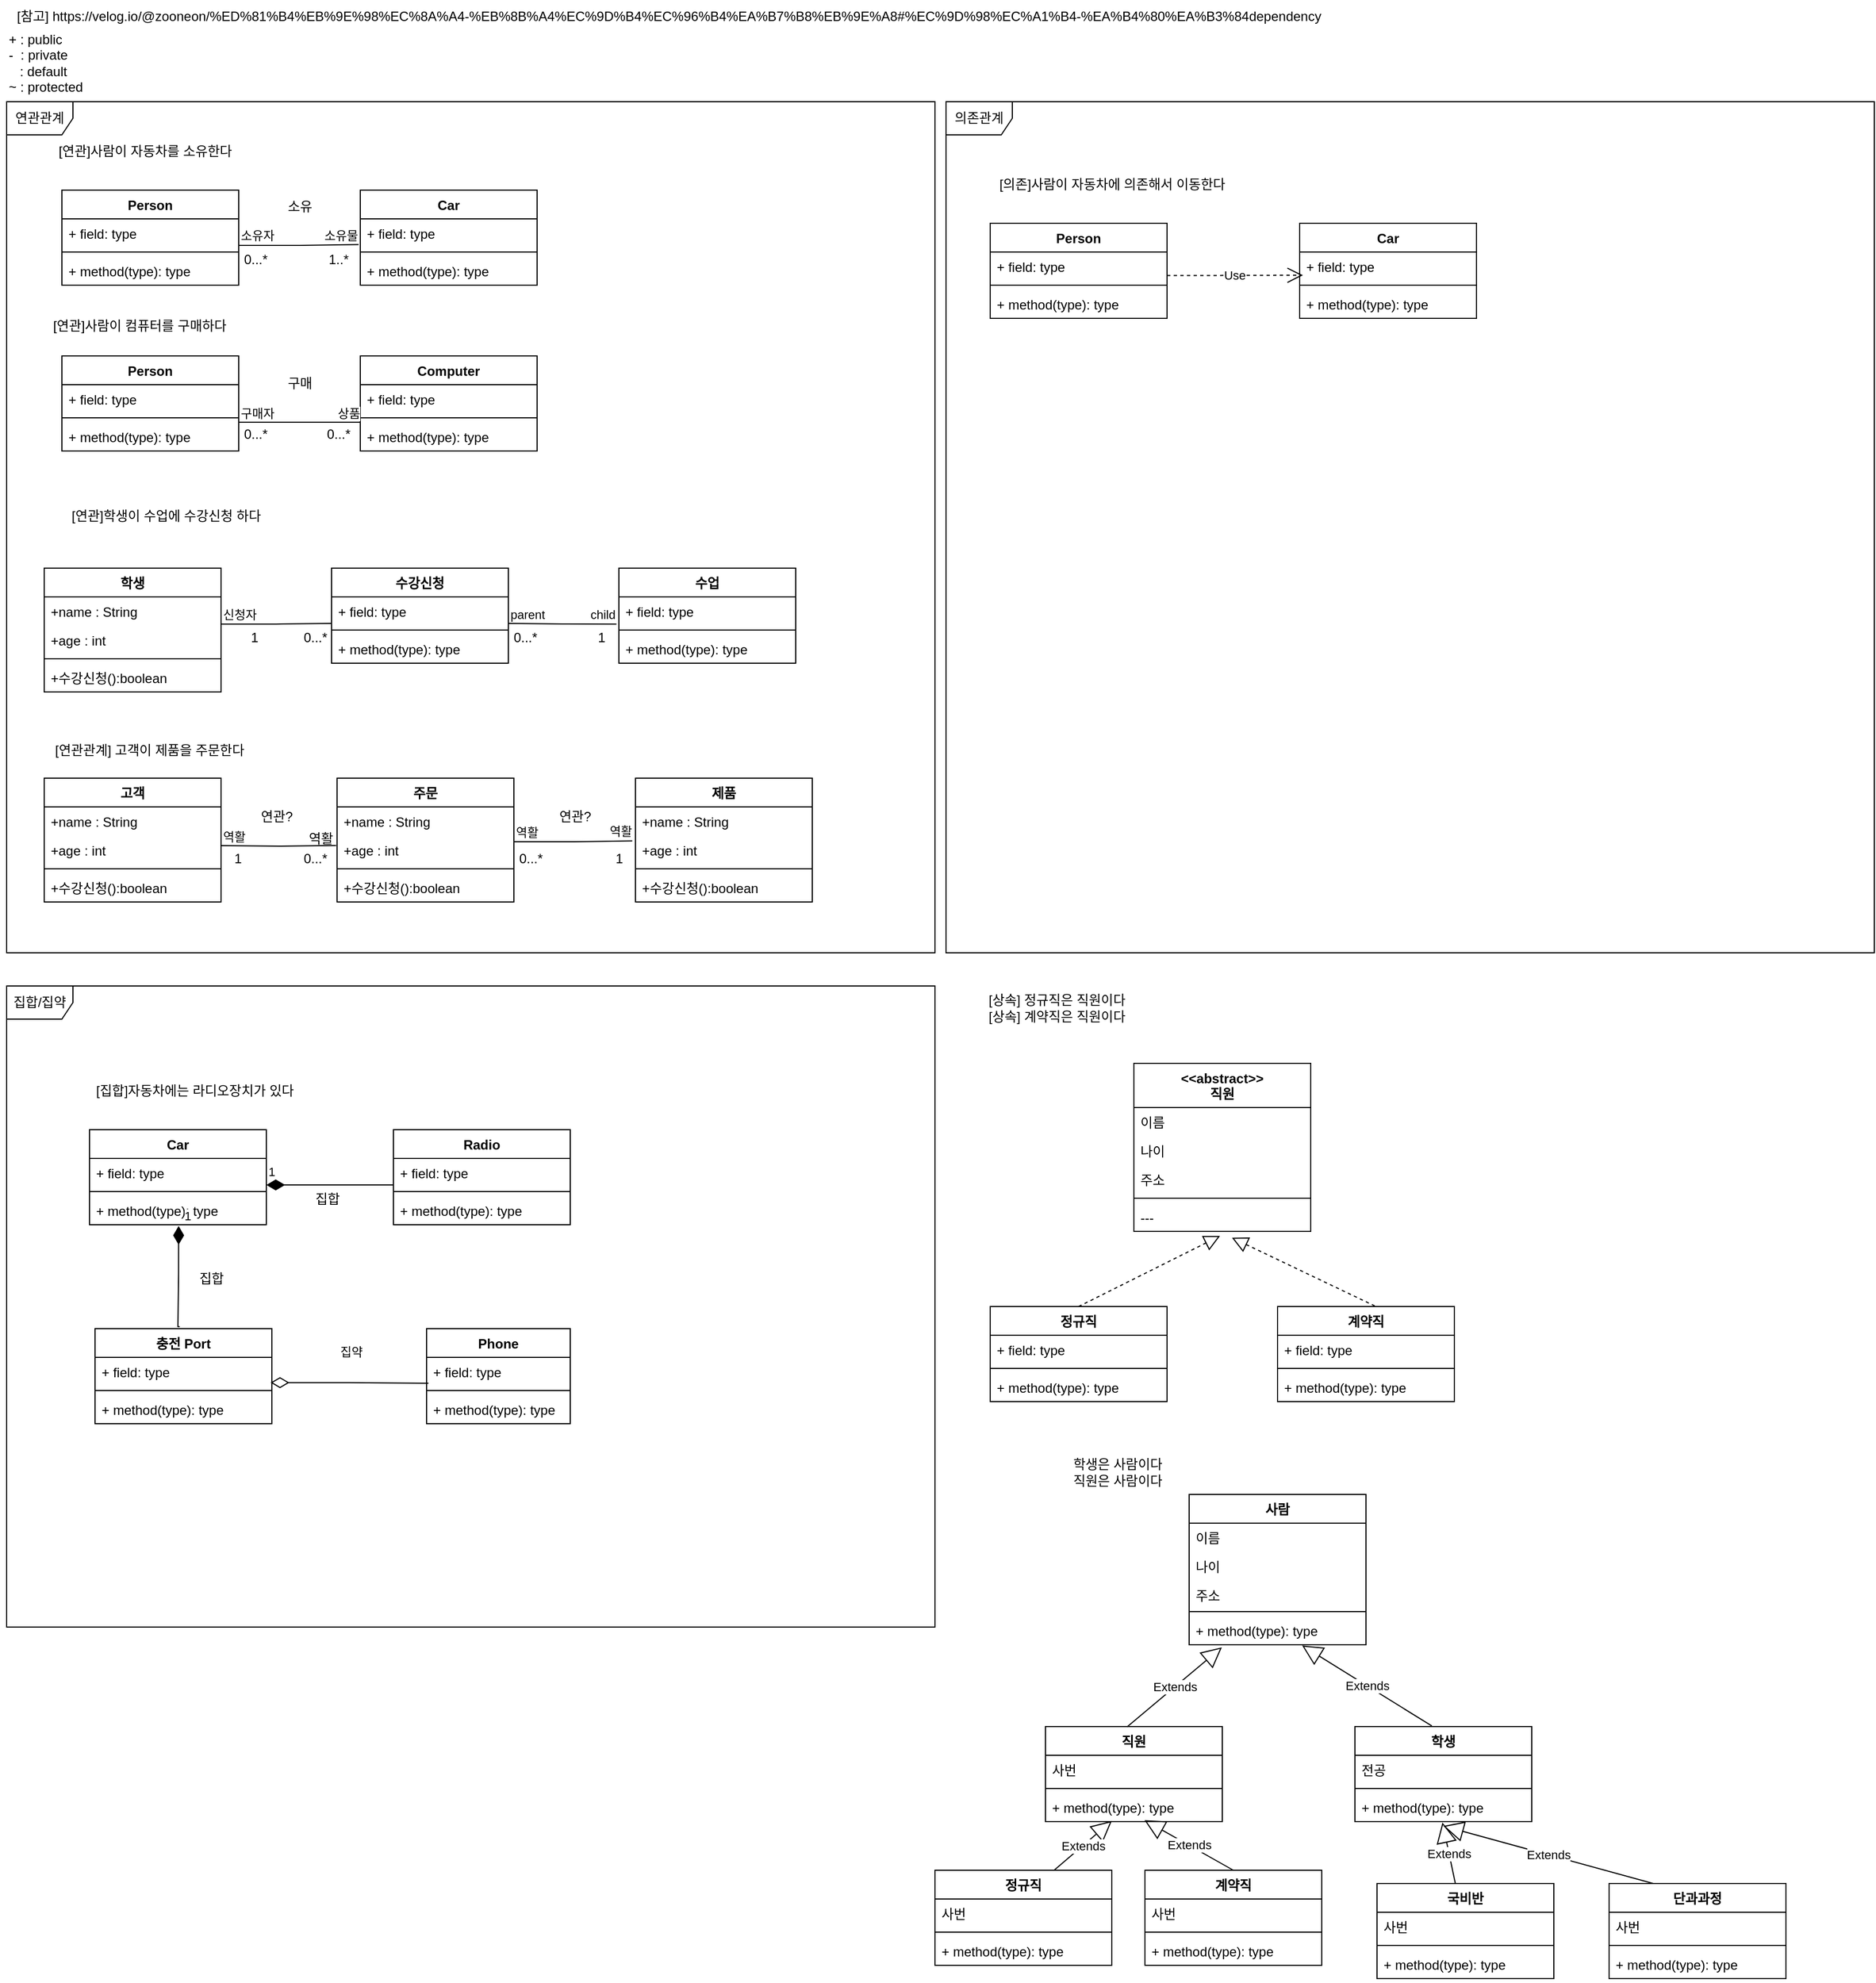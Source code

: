 <mxfile version="24.2.1" type="device">
  <diagram id="C5RBs43oDa-KdzZeNtuy" name="Page-1">
    <mxGraphModel dx="2128" dy="1707" grid="1" gridSize="10" guides="1" tooltips="1" connect="1" arrows="1" fold="1" page="1" pageScale="1" pageWidth="827" pageHeight="1169" math="0" shadow="0">
      <root>
        <mxCell id="WIyWlLk6GJQsqaUBKTNV-0" />
        <mxCell id="WIyWlLk6GJQsqaUBKTNV-1" parent="WIyWlLk6GJQsqaUBKTNV-0" />
        <mxCell id="AKJDk7669TivK9Su1S2i-0" value="[연관]사람이 자동차를 소유한다" style="text;html=1;align=center;verticalAlign=middle;resizable=0;points=[];autosize=1;strokeColor=none;fillColor=none;" parent="WIyWlLk6GJQsqaUBKTNV-1" vertex="1">
          <mxGeometry x="-760" y="-1040" width="190" height="30" as="geometry" />
        </mxCell>
        <mxCell id="AKJDk7669TivK9Su1S2i-1" value="Person" style="swimlane;fontStyle=1;align=center;verticalAlign=top;childLayout=stackLayout;horizontal=1;startSize=26;horizontalStack=0;resizeParent=1;resizeParentMax=0;resizeLast=0;collapsible=1;marginBottom=0;whiteSpace=wrap;html=1;" parent="WIyWlLk6GJQsqaUBKTNV-1" vertex="1">
          <mxGeometry x="-740" y="-990" width="160" height="86" as="geometry" />
        </mxCell>
        <mxCell id="AKJDk7669TivK9Su1S2i-2" value="+ field: type" style="text;strokeColor=none;fillColor=none;align=left;verticalAlign=top;spacingLeft=4;spacingRight=4;overflow=hidden;rotatable=0;points=[[0,0.5],[1,0.5]];portConstraint=eastwest;whiteSpace=wrap;html=1;" parent="AKJDk7669TivK9Su1S2i-1" vertex="1">
          <mxGeometry y="26" width="160" height="26" as="geometry" />
        </mxCell>
        <mxCell id="AKJDk7669TivK9Su1S2i-3" value="" style="line;strokeWidth=1;fillColor=none;align=left;verticalAlign=middle;spacingTop=-1;spacingLeft=3;spacingRight=3;rotatable=0;labelPosition=right;points=[];portConstraint=eastwest;strokeColor=inherit;" parent="AKJDk7669TivK9Su1S2i-1" vertex="1">
          <mxGeometry y="52" width="160" height="8" as="geometry" />
        </mxCell>
        <mxCell id="AKJDk7669TivK9Su1S2i-4" value="+ method(type): type" style="text;strokeColor=none;fillColor=none;align=left;verticalAlign=top;spacingLeft=4;spacingRight=4;overflow=hidden;rotatable=0;points=[[0,0.5],[1,0.5]];portConstraint=eastwest;whiteSpace=wrap;html=1;" parent="AKJDk7669TivK9Su1S2i-1" vertex="1">
          <mxGeometry y="60" width="160" height="26" as="geometry" />
        </mxCell>
        <mxCell id="AKJDk7669TivK9Su1S2i-5" value="Car" style="swimlane;fontStyle=1;align=center;verticalAlign=top;childLayout=stackLayout;horizontal=1;startSize=26;horizontalStack=0;resizeParent=1;resizeParentMax=0;resizeLast=0;collapsible=1;marginBottom=0;whiteSpace=wrap;html=1;" parent="WIyWlLk6GJQsqaUBKTNV-1" vertex="1">
          <mxGeometry x="-470" y="-990" width="160" height="86" as="geometry" />
        </mxCell>
        <mxCell id="AKJDk7669TivK9Su1S2i-6" value="+ field: type" style="text;strokeColor=none;fillColor=none;align=left;verticalAlign=top;spacingLeft=4;spacingRight=4;overflow=hidden;rotatable=0;points=[[0,0.5],[1,0.5]];portConstraint=eastwest;whiteSpace=wrap;html=1;" parent="AKJDk7669TivK9Su1S2i-5" vertex="1">
          <mxGeometry y="26" width="160" height="26" as="geometry" />
        </mxCell>
        <mxCell id="AKJDk7669TivK9Su1S2i-7" value="" style="line;strokeWidth=1;fillColor=none;align=left;verticalAlign=middle;spacingTop=-1;spacingLeft=3;spacingRight=3;rotatable=0;labelPosition=right;points=[];portConstraint=eastwest;strokeColor=inherit;" parent="AKJDk7669TivK9Su1S2i-5" vertex="1">
          <mxGeometry y="52" width="160" height="8" as="geometry" />
        </mxCell>
        <mxCell id="AKJDk7669TivK9Su1S2i-8" value="+ method(type): type" style="text;strokeColor=none;fillColor=none;align=left;verticalAlign=top;spacingLeft=4;spacingRight=4;overflow=hidden;rotatable=0;points=[[0,0.5],[1,0.5]];portConstraint=eastwest;whiteSpace=wrap;html=1;" parent="AKJDk7669TivK9Su1S2i-5" vertex="1">
          <mxGeometry y="60" width="160" height="26" as="geometry" />
        </mxCell>
        <mxCell id="AKJDk7669TivK9Su1S2i-9" value="" style="endArrow=none;html=1;edgeStyle=orthogonalEdgeStyle;rounded=0;exitX=1;exitY=0.923;exitDx=0;exitDy=0;exitPerimeter=0;entryX=-0.009;entryY=0.896;entryDx=0;entryDy=0;entryPerimeter=0;" parent="WIyWlLk6GJQsqaUBKTNV-1" source="AKJDk7669TivK9Su1S2i-2" target="AKJDk7669TivK9Su1S2i-6" edge="1">
          <mxGeometry relative="1" as="geometry">
            <mxPoint x="-630" y="-890" as="sourcePoint" />
            <mxPoint x="-490" y="-940" as="targetPoint" />
          </mxGeometry>
        </mxCell>
        <mxCell id="AKJDk7669TivK9Su1S2i-10" value="소유자" style="edgeLabel;resizable=0;html=1;align=left;verticalAlign=bottom;" parent="AKJDk7669TivK9Su1S2i-9" connectable="0" vertex="1">
          <mxGeometry x="-1" relative="1" as="geometry" />
        </mxCell>
        <mxCell id="AKJDk7669TivK9Su1S2i-11" value="소유물" style="edgeLabel;resizable=0;html=1;align=right;verticalAlign=bottom;" parent="AKJDk7669TivK9Su1S2i-9" connectable="0" vertex="1">
          <mxGeometry x="1" relative="1" as="geometry" />
        </mxCell>
        <mxCell id="AKJDk7669TivK9Su1S2i-12" value="소유" style="text;html=1;align=center;verticalAlign=middle;resizable=0;points=[];autosize=1;strokeColor=none;fillColor=none;" parent="WIyWlLk6GJQsqaUBKTNV-1" vertex="1">
          <mxGeometry x="-550" y="-990" width="50" height="30" as="geometry" />
        </mxCell>
        <mxCell id="AKJDk7669TivK9Su1S2i-15" value="0...*" style="text;html=1;align=center;verticalAlign=middle;resizable=0;points=[];autosize=1;strokeColor=none;fillColor=none;" parent="WIyWlLk6GJQsqaUBKTNV-1" vertex="1">
          <mxGeometry x="-585" y="-942" width="40" height="30" as="geometry" />
        </mxCell>
        <mxCell id="AKJDk7669TivK9Su1S2i-16" value="1..*" style="text;html=1;align=center;verticalAlign=middle;resizable=0;points=[];autosize=1;strokeColor=none;fillColor=none;" parent="WIyWlLk6GJQsqaUBKTNV-1" vertex="1">
          <mxGeometry x="-510" y="-942" width="40" height="30" as="geometry" />
        </mxCell>
        <mxCell id="AKJDk7669TivK9Su1S2i-17" value="[연관]사람이 컴퓨터를 구매하다" style="text;html=1;align=center;verticalAlign=middle;resizable=0;points=[];autosize=1;strokeColor=none;fillColor=none;" parent="WIyWlLk6GJQsqaUBKTNV-1" vertex="1">
          <mxGeometry x="-765" y="-882" width="190" height="30" as="geometry" />
        </mxCell>
        <mxCell id="AKJDk7669TivK9Su1S2i-18" value="Person" style="swimlane;fontStyle=1;align=center;verticalAlign=top;childLayout=stackLayout;horizontal=1;startSize=26;horizontalStack=0;resizeParent=1;resizeParentMax=0;resizeLast=0;collapsible=1;marginBottom=0;whiteSpace=wrap;html=1;" parent="WIyWlLk6GJQsqaUBKTNV-1" vertex="1">
          <mxGeometry x="-740" y="-840" width="160" height="86" as="geometry" />
        </mxCell>
        <mxCell id="AKJDk7669TivK9Su1S2i-19" value="+ field: type" style="text;strokeColor=none;fillColor=none;align=left;verticalAlign=top;spacingLeft=4;spacingRight=4;overflow=hidden;rotatable=0;points=[[0,0.5],[1,0.5]];portConstraint=eastwest;whiteSpace=wrap;html=1;" parent="AKJDk7669TivK9Su1S2i-18" vertex="1">
          <mxGeometry y="26" width="160" height="26" as="geometry" />
        </mxCell>
        <mxCell id="AKJDk7669TivK9Su1S2i-20" value="" style="line;strokeWidth=1;fillColor=none;align=left;verticalAlign=middle;spacingTop=-1;spacingLeft=3;spacingRight=3;rotatable=0;labelPosition=right;points=[];portConstraint=eastwest;strokeColor=inherit;" parent="AKJDk7669TivK9Su1S2i-18" vertex="1">
          <mxGeometry y="52" width="160" height="8" as="geometry" />
        </mxCell>
        <mxCell id="AKJDk7669TivK9Su1S2i-21" value="+ method(type): type" style="text;strokeColor=none;fillColor=none;align=left;verticalAlign=top;spacingLeft=4;spacingRight=4;overflow=hidden;rotatable=0;points=[[0,0.5],[1,0.5]];portConstraint=eastwest;whiteSpace=wrap;html=1;" parent="AKJDk7669TivK9Su1S2i-18" vertex="1">
          <mxGeometry y="60" width="160" height="26" as="geometry" />
        </mxCell>
        <mxCell id="AKJDk7669TivK9Su1S2i-22" value="Computer" style="swimlane;fontStyle=1;align=center;verticalAlign=top;childLayout=stackLayout;horizontal=1;startSize=26;horizontalStack=0;resizeParent=1;resizeParentMax=0;resizeLast=0;collapsible=1;marginBottom=0;whiteSpace=wrap;html=1;" parent="WIyWlLk6GJQsqaUBKTNV-1" vertex="1">
          <mxGeometry x="-470" y="-840" width="160" height="86" as="geometry" />
        </mxCell>
        <mxCell id="AKJDk7669TivK9Su1S2i-23" value="+ field: type" style="text;strokeColor=none;fillColor=none;align=left;verticalAlign=top;spacingLeft=4;spacingRight=4;overflow=hidden;rotatable=0;points=[[0,0.5],[1,0.5]];portConstraint=eastwest;whiteSpace=wrap;html=1;" parent="AKJDk7669TivK9Su1S2i-22" vertex="1">
          <mxGeometry y="26" width="160" height="26" as="geometry" />
        </mxCell>
        <mxCell id="AKJDk7669TivK9Su1S2i-24" value="" style="line;strokeWidth=1;fillColor=none;align=left;verticalAlign=middle;spacingTop=-1;spacingLeft=3;spacingRight=3;rotatable=0;labelPosition=right;points=[];portConstraint=eastwest;strokeColor=inherit;" parent="AKJDk7669TivK9Su1S2i-22" vertex="1">
          <mxGeometry y="52" width="160" height="8" as="geometry" />
        </mxCell>
        <mxCell id="AKJDk7669TivK9Su1S2i-25" value="+ method(type): type" style="text;strokeColor=none;fillColor=none;align=left;verticalAlign=top;spacingLeft=4;spacingRight=4;overflow=hidden;rotatable=0;points=[[0,0.5],[1,0.5]];portConstraint=eastwest;whiteSpace=wrap;html=1;" parent="AKJDk7669TivK9Su1S2i-22" vertex="1">
          <mxGeometry y="60" width="160" height="26" as="geometry" />
        </mxCell>
        <mxCell id="AKJDk7669TivK9Su1S2i-27" value="" style="endArrow=none;html=1;edgeStyle=orthogonalEdgeStyle;rounded=0;" parent="WIyWlLk6GJQsqaUBKTNV-1" edge="1">
          <mxGeometry relative="1" as="geometry">
            <mxPoint x="-580" y="-780" as="sourcePoint" />
            <mxPoint x="-470" y="-780" as="targetPoint" />
          </mxGeometry>
        </mxCell>
        <mxCell id="AKJDk7669TivK9Su1S2i-28" value="구매자" style="edgeLabel;resizable=0;html=1;align=left;verticalAlign=bottom;" parent="AKJDk7669TivK9Su1S2i-27" connectable="0" vertex="1">
          <mxGeometry x="-1" relative="1" as="geometry" />
        </mxCell>
        <mxCell id="AKJDk7669TivK9Su1S2i-29" value="상품" style="edgeLabel;resizable=0;html=1;align=right;verticalAlign=bottom;" parent="AKJDk7669TivK9Su1S2i-27" connectable="0" vertex="1">
          <mxGeometry x="1" relative="1" as="geometry" />
        </mxCell>
        <mxCell id="AKJDk7669TivK9Su1S2i-30" value="구매" style="text;html=1;align=center;verticalAlign=middle;resizable=0;points=[];autosize=1;strokeColor=none;fillColor=none;" parent="WIyWlLk6GJQsqaUBKTNV-1" vertex="1">
          <mxGeometry x="-550" y="-830" width="50" height="30" as="geometry" />
        </mxCell>
        <mxCell id="AKJDk7669TivK9Su1S2i-31" value="0...*" style="text;html=1;align=center;verticalAlign=middle;resizable=0;points=[];autosize=1;strokeColor=none;fillColor=none;" parent="WIyWlLk6GJQsqaUBKTNV-1" vertex="1">
          <mxGeometry x="-585" y="-784" width="40" height="30" as="geometry" />
        </mxCell>
        <mxCell id="AKJDk7669TivK9Su1S2i-32" value="0...*" style="text;html=1;align=center;verticalAlign=middle;resizable=0;points=[];autosize=1;strokeColor=none;fillColor=none;" parent="WIyWlLk6GJQsqaUBKTNV-1" vertex="1">
          <mxGeometry x="-510" y="-784" width="40" height="30" as="geometry" />
        </mxCell>
        <mxCell id="AKJDk7669TivK9Su1S2i-43" value="+ : public&lt;br&gt;-&amp;nbsp; : private&lt;br&gt;&lt;div style=&quot;&quot;&gt;&lt;span style=&quot;background-color: initial;&quot;&gt;&amp;nbsp; &amp;nbsp;: default&lt;/span&gt;&lt;/div&gt;~ : protected" style="text;html=1;align=left;verticalAlign=middle;resizable=0;points=[];autosize=1;strokeColor=none;fillColor=none;" parent="WIyWlLk6GJQsqaUBKTNV-1" vertex="1">
          <mxGeometry x="-790" y="-1140" width="90" height="70" as="geometry" />
        </mxCell>
        <mxCell id="AKJDk7669TivK9Su1S2i-56" value="[연관]학생이 수업에 수강신청 하다" style="text;html=1;align=center;verticalAlign=middle;resizable=0;points=[];autosize=1;strokeColor=none;fillColor=none;" parent="WIyWlLk6GJQsqaUBKTNV-1" vertex="1">
          <mxGeometry x="-751" y="-710" width="210" height="30" as="geometry" />
        </mxCell>
        <mxCell id="AKJDk7669TivK9Su1S2i-57" value="학생" style="swimlane;fontStyle=1;align=center;verticalAlign=top;childLayout=stackLayout;horizontal=1;startSize=26;horizontalStack=0;resizeParent=1;resizeParentMax=0;resizeLast=0;collapsible=1;marginBottom=0;whiteSpace=wrap;html=1;" parent="WIyWlLk6GJQsqaUBKTNV-1" vertex="1">
          <mxGeometry x="-756" y="-648" width="160" height="112" as="geometry" />
        </mxCell>
        <mxCell id="AKJDk7669TivK9Su1S2i-58" value="+name : String" style="text;strokeColor=none;fillColor=none;align=left;verticalAlign=top;spacingLeft=4;spacingRight=4;overflow=hidden;rotatable=0;points=[[0,0.5],[1,0.5]];portConstraint=eastwest;whiteSpace=wrap;html=1;" parent="AKJDk7669TivK9Su1S2i-57" vertex="1">
          <mxGeometry y="26" width="160" height="26" as="geometry" />
        </mxCell>
        <mxCell id="AKJDk7669TivK9Su1S2i-81" value="+age : int" style="text;strokeColor=none;fillColor=none;align=left;verticalAlign=top;spacingLeft=4;spacingRight=4;overflow=hidden;rotatable=0;points=[[0,0.5],[1,0.5]];portConstraint=eastwest;whiteSpace=wrap;html=1;" parent="AKJDk7669TivK9Su1S2i-57" vertex="1">
          <mxGeometry y="52" width="160" height="26" as="geometry" />
        </mxCell>
        <mxCell id="AKJDk7669TivK9Su1S2i-59" value="" style="line;strokeWidth=1;fillColor=none;align=left;verticalAlign=middle;spacingTop=-1;spacingLeft=3;spacingRight=3;rotatable=0;labelPosition=right;points=[];portConstraint=eastwest;strokeColor=inherit;" parent="AKJDk7669TivK9Su1S2i-57" vertex="1">
          <mxGeometry y="78" width="160" height="8" as="geometry" />
        </mxCell>
        <mxCell id="AKJDk7669TivK9Su1S2i-60" value="+수강신청():boolean" style="text;strokeColor=none;fillColor=none;align=left;verticalAlign=top;spacingLeft=4;spacingRight=4;overflow=hidden;rotatable=0;points=[[0,0.5],[1,0.5]];portConstraint=eastwest;whiteSpace=wrap;html=1;" parent="AKJDk7669TivK9Su1S2i-57" vertex="1">
          <mxGeometry y="86" width="160" height="26" as="geometry" />
        </mxCell>
        <mxCell id="AKJDk7669TivK9Su1S2i-61" value="수업" style="swimlane;fontStyle=1;align=center;verticalAlign=top;childLayout=stackLayout;horizontal=1;startSize=26;horizontalStack=0;resizeParent=1;resizeParentMax=0;resizeLast=0;collapsible=1;marginBottom=0;whiteSpace=wrap;html=1;" parent="WIyWlLk6GJQsqaUBKTNV-1" vertex="1">
          <mxGeometry x="-236" y="-648" width="160" height="86" as="geometry" />
        </mxCell>
        <mxCell id="AKJDk7669TivK9Su1S2i-62" value="+ field: type" style="text;strokeColor=none;fillColor=none;align=left;verticalAlign=top;spacingLeft=4;spacingRight=4;overflow=hidden;rotatable=0;points=[[0,0.5],[1,0.5]];portConstraint=eastwest;whiteSpace=wrap;html=1;" parent="AKJDk7669TivK9Su1S2i-61" vertex="1">
          <mxGeometry y="26" width="160" height="26" as="geometry" />
        </mxCell>
        <mxCell id="AKJDk7669TivK9Su1S2i-63" value="" style="line;strokeWidth=1;fillColor=none;align=left;verticalAlign=middle;spacingTop=-1;spacingLeft=3;spacingRight=3;rotatable=0;labelPosition=right;points=[];portConstraint=eastwest;strokeColor=inherit;" parent="AKJDk7669TivK9Su1S2i-61" vertex="1">
          <mxGeometry y="52" width="160" height="8" as="geometry" />
        </mxCell>
        <mxCell id="AKJDk7669TivK9Su1S2i-64" value="+ method(type): type" style="text;strokeColor=none;fillColor=none;align=left;verticalAlign=top;spacingLeft=4;spacingRight=4;overflow=hidden;rotatable=0;points=[[0,0.5],[1,0.5]];portConstraint=eastwest;whiteSpace=wrap;html=1;" parent="AKJDk7669TivK9Su1S2i-61" vertex="1">
          <mxGeometry y="60" width="160" height="26" as="geometry" />
        </mxCell>
        <mxCell id="AKJDk7669TivK9Su1S2i-65" value="" style="endArrow=none;html=1;edgeStyle=orthogonalEdgeStyle;rounded=0;exitX=0.997;exitY=0.945;exitDx=0;exitDy=0;exitPerimeter=0;" parent="WIyWlLk6GJQsqaUBKTNV-1" source="AKJDk7669TivK9Su1S2i-58" edge="1">
          <mxGeometry relative="1" as="geometry">
            <mxPoint x="-576" y="-598" as="sourcePoint" />
            <mxPoint x="-496" y="-598" as="targetPoint" />
          </mxGeometry>
        </mxCell>
        <mxCell id="AKJDk7669TivK9Su1S2i-66" value="신청자" style="edgeLabel;resizable=0;html=1;align=left;verticalAlign=bottom;" parent="AKJDk7669TivK9Su1S2i-65" connectable="0" vertex="1">
          <mxGeometry x="-1" relative="1" as="geometry" />
        </mxCell>
        <mxCell id="AKJDk7669TivK9Su1S2i-68" value="수강신청" style="swimlane;fontStyle=1;align=center;verticalAlign=top;childLayout=stackLayout;horizontal=1;startSize=26;horizontalStack=0;resizeParent=1;resizeParentMax=0;resizeLast=0;collapsible=1;marginBottom=0;whiteSpace=wrap;html=1;" parent="WIyWlLk6GJQsqaUBKTNV-1" vertex="1">
          <mxGeometry x="-496" y="-648" width="160" height="86" as="geometry" />
        </mxCell>
        <mxCell id="AKJDk7669TivK9Su1S2i-69" value="+ field: type" style="text;strokeColor=none;fillColor=none;align=left;verticalAlign=top;spacingLeft=4;spacingRight=4;overflow=hidden;rotatable=0;points=[[0,0.5],[1,0.5]];portConstraint=eastwest;whiteSpace=wrap;html=1;" parent="AKJDk7669TivK9Su1S2i-68" vertex="1">
          <mxGeometry y="26" width="160" height="26" as="geometry" />
        </mxCell>
        <mxCell id="AKJDk7669TivK9Su1S2i-70" value="" style="line;strokeWidth=1;fillColor=none;align=left;verticalAlign=middle;spacingTop=-1;spacingLeft=3;spacingRight=3;rotatable=0;labelPosition=right;points=[];portConstraint=eastwest;strokeColor=inherit;" parent="AKJDk7669TivK9Su1S2i-68" vertex="1">
          <mxGeometry y="52" width="160" height="8" as="geometry" />
        </mxCell>
        <mxCell id="AKJDk7669TivK9Su1S2i-71" value="+ method(type): type" style="text;strokeColor=none;fillColor=none;align=left;verticalAlign=top;spacingLeft=4;spacingRight=4;overflow=hidden;rotatable=0;points=[[0,0.5],[1,0.5]];portConstraint=eastwest;whiteSpace=wrap;html=1;" parent="AKJDk7669TivK9Su1S2i-68" vertex="1">
          <mxGeometry y="60" width="160" height="26" as="geometry" />
        </mxCell>
        <mxCell id="AKJDk7669TivK9Su1S2i-72" value="" style="endArrow=none;html=1;edgeStyle=orthogonalEdgeStyle;rounded=0;entryX=-0.014;entryY=0.945;entryDx=0;entryDy=0;entryPerimeter=0;" parent="WIyWlLk6GJQsqaUBKTNV-1" target="AKJDk7669TivK9Su1S2i-62" edge="1">
          <mxGeometry relative="1" as="geometry">
            <mxPoint x="-336" y="-598" as="sourcePoint" />
            <mxPoint x="-256" y="-598" as="targetPoint" />
          </mxGeometry>
        </mxCell>
        <mxCell id="AKJDk7669TivK9Su1S2i-73" value="parent" style="edgeLabel;resizable=0;html=1;align=left;verticalAlign=bottom;" parent="AKJDk7669TivK9Su1S2i-72" connectable="0" vertex="1">
          <mxGeometry x="-1" relative="1" as="geometry" />
        </mxCell>
        <mxCell id="AKJDk7669TivK9Su1S2i-74" value="child" style="edgeLabel;resizable=0;html=1;align=right;verticalAlign=bottom;" parent="AKJDk7669TivK9Su1S2i-72" connectable="0" vertex="1">
          <mxGeometry x="1" relative="1" as="geometry" />
        </mxCell>
        <mxCell id="AKJDk7669TivK9Su1S2i-75" value="1" style="text;html=1;align=center;verticalAlign=middle;resizable=0;points=[];autosize=1;strokeColor=none;fillColor=none;rotation=0;" parent="WIyWlLk6GJQsqaUBKTNV-1" vertex="1">
          <mxGeometry x="-581" y="-600" width="30" height="30" as="geometry" />
        </mxCell>
        <mxCell id="AKJDk7669TivK9Su1S2i-76" value="0...*" style="text;html=1;align=center;verticalAlign=middle;resizable=0;points=[];autosize=1;strokeColor=none;fillColor=none;" parent="WIyWlLk6GJQsqaUBKTNV-1" vertex="1">
          <mxGeometry x="-531" y="-600" width="40" height="30" as="geometry" />
        </mxCell>
        <mxCell id="AKJDk7669TivK9Su1S2i-78" value="1" style="text;html=1;align=center;verticalAlign=middle;resizable=0;points=[];autosize=1;strokeColor=none;fillColor=none;" parent="WIyWlLk6GJQsqaUBKTNV-1" vertex="1">
          <mxGeometry x="-267" y="-600" width="30" height="30" as="geometry" />
        </mxCell>
        <mxCell id="AKJDk7669TivK9Su1S2i-79" value="0...*" style="text;html=1;align=center;verticalAlign=middle;resizable=0;points=[];autosize=1;strokeColor=none;fillColor=none;" parent="WIyWlLk6GJQsqaUBKTNV-1" vertex="1">
          <mxGeometry x="-341" y="-600" width="40" height="30" as="geometry" />
        </mxCell>
        <mxCell id="AKJDk7669TivK9Su1S2i-82" value="[연관관계] 고객이 제품을 주문한다" style="text;html=1;align=center;verticalAlign=middle;resizable=0;points=[];autosize=1;strokeColor=none;fillColor=none;" parent="WIyWlLk6GJQsqaUBKTNV-1" vertex="1">
          <mxGeometry x="-766" y="-498" width="210" height="30" as="geometry" />
        </mxCell>
        <mxCell id="AKJDk7669TivK9Su1S2i-85" value="연관관계" style="shape=umlFrame;whiteSpace=wrap;html=1;pointerEvents=0;" parent="WIyWlLk6GJQsqaUBKTNV-1" vertex="1">
          <mxGeometry x="-790" y="-1070" width="840" height="770" as="geometry" />
        </mxCell>
        <mxCell id="AKJDk7669TivK9Su1S2i-86" value="고객" style="swimlane;fontStyle=1;align=center;verticalAlign=top;childLayout=stackLayout;horizontal=1;startSize=26;horizontalStack=0;resizeParent=1;resizeParentMax=0;resizeLast=0;collapsible=1;marginBottom=0;whiteSpace=wrap;html=1;" parent="WIyWlLk6GJQsqaUBKTNV-1" vertex="1">
          <mxGeometry x="-756" y="-458" width="160" height="112" as="geometry" />
        </mxCell>
        <mxCell id="AKJDk7669TivK9Su1S2i-87" value="+name : String" style="text;strokeColor=none;fillColor=none;align=left;verticalAlign=top;spacingLeft=4;spacingRight=4;overflow=hidden;rotatable=0;points=[[0,0.5],[1,0.5]];portConstraint=eastwest;whiteSpace=wrap;html=1;" parent="AKJDk7669TivK9Su1S2i-86" vertex="1">
          <mxGeometry y="26" width="160" height="26" as="geometry" />
        </mxCell>
        <mxCell id="AKJDk7669TivK9Su1S2i-88" value="+age : int" style="text;strokeColor=none;fillColor=none;align=left;verticalAlign=top;spacingLeft=4;spacingRight=4;overflow=hidden;rotatable=0;points=[[0,0.5],[1,0.5]];portConstraint=eastwest;whiteSpace=wrap;html=1;" parent="AKJDk7669TivK9Su1S2i-86" vertex="1">
          <mxGeometry y="52" width="160" height="26" as="geometry" />
        </mxCell>
        <mxCell id="AKJDk7669TivK9Su1S2i-89" value="" style="line;strokeWidth=1;fillColor=none;align=left;verticalAlign=middle;spacingTop=-1;spacingLeft=3;spacingRight=3;rotatable=0;labelPosition=right;points=[];portConstraint=eastwest;strokeColor=inherit;" parent="AKJDk7669TivK9Su1S2i-86" vertex="1">
          <mxGeometry y="78" width="160" height="8" as="geometry" />
        </mxCell>
        <mxCell id="AKJDk7669TivK9Su1S2i-90" value="+수강신청():boolean" style="text;strokeColor=none;fillColor=none;align=left;verticalAlign=top;spacingLeft=4;spacingRight=4;overflow=hidden;rotatable=0;points=[[0,0.5],[1,0.5]];portConstraint=eastwest;whiteSpace=wrap;html=1;" parent="AKJDk7669TivK9Su1S2i-86" vertex="1">
          <mxGeometry y="86" width="160" height="26" as="geometry" />
        </mxCell>
        <mxCell id="AKJDk7669TivK9Su1S2i-91" value="제품" style="swimlane;fontStyle=1;align=center;verticalAlign=top;childLayout=stackLayout;horizontal=1;startSize=26;horizontalStack=0;resizeParent=1;resizeParentMax=0;resizeLast=0;collapsible=1;marginBottom=0;whiteSpace=wrap;html=1;" parent="WIyWlLk6GJQsqaUBKTNV-1" vertex="1">
          <mxGeometry x="-221" y="-458" width="160" height="112" as="geometry" />
        </mxCell>
        <mxCell id="AKJDk7669TivK9Su1S2i-92" value="+name : String" style="text;strokeColor=none;fillColor=none;align=left;verticalAlign=top;spacingLeft=4;spacingRight=4;overflow=hidden;rotatable=0;points=[[0,0.5],[1,0.5]];portConstraint=eastwest;whiteSpace=wrap;html=1;" parent="AKJDk7669TivK9Su1S2i-91" vertex="1">
          <mxGeometry y="26" width="160" height="26" as="geometry" />
        </mxCell>
        <mxCell id="AKJDk7669TivK9Su1S2i-93" value="+age : int" style="text;strokeColor=none;fillColor=none;align=left;verticalAlign=top;spacingLeft=4;spacingRight=4;overflow=hidden;rotatable=0;points=[[0,0.5],[1,0.5]];portConstraint=eastwest;whiteSpace=wrap;html=1;" parent="AKJDk7669TivK9Su1S2i-91" vertex="1">
          <mxGeometry y="52" width="160" height="26" as="geometry" />
        </mxCell>
        <mxCell id="AKJDk7669TivK9Su1S2i-94" value="" style="line;strokeWidth=1;fillColor=none;align=left;verticalAlign=middle;spacingTop=-1;spacingLeft=3;spacingRight=3;rotatable=0;labelPosition=right;points=[];portConstraint=eastwest;strokeColor=inherit;" parent="AKJDk7669TivK9Su1S2i-91" vertex="1">
          <mxGeometry y="78" width="160" height="8" as="geometry" />
        </mxCell>
        <mxCell id="AKJDk7669TivK9Su1S2i-95" value="+수강신청():boolean" style="text;strokeColor=none;fillColor=none;align=left;verticalAlign=top;spacingLeft=4;spacingRight=4;overflow=hidden;rotatable=0;points=[[0,0.5],[1,0.5]];portConstraint=eastwest;whiteSpace=wrap;html=1;" parent="AKJDk7669TivK9Su1S2i-91" vertex="1">
          <mxGeometry y="86" width="160" height="26" as="geometry" />
        </mxCell>
        <mxCell id="AKJDk7669TivK9Su1S2i-96" value="주문" style="swimlane;fontStyle=1;align=center;verticalAlign=top;childLayout=stackLayout;horizontal=1;startSize=26;horizontalStack=0;resizeParent=1;resizeParentMax=0;resizeLast=0;collapsible=1;marginBottom=0;whiteSpace=wrap;html=1;" parent="WIyWlLk6GJQsqaUBKTNV-1" vertex="1">
          <mxGeometry x="-491" y="-458" width="160" height="112" as="geometry" />
        </mxCell>
        <mxCell id="AKJDk7669TivK9Su1S2i-97" value="+name : String" style="text;strokeColor=none;fillColor=none;align=left;verticalAlign=top;spacingLeft=4;spacingRight=4;overflow=hidden;rotatable=0;points=[[0,0.5],[1,0.5]];portConstraint=eastwest;whiteSpace=wrap;html=1;" parent="AKJDk7669TivK9Su1S2i-96" vertex="1">
          <mxGeometry y="26" width="160" height="26" as="geometry" />
        </mxCell>
        <mxCell id="AKJDk7669TivK9Su1S2i-98" value="+age : int" style="text;strokeColor=none;fillColor=none;align=left;verticalAlign=top;spacingLeft=4;spacingRight=4;overflow=hidden;rotatable=0;points=[[0,0.5],[1,0.5]];portConstraint=eastwest;whiteSpace=wrap;html=1;" parent="AKJDk7669TivK9Su1S2i-96" vertex="1">
          <mxGeometry y="52" width="160" height="26" as="geometry" />
        </mxCell>
        <mxCell id="AKJDk7669TivK9Su1S2i-99" value="" style="line;strokeWidth=1;fillColor=none;align=left;verticalAlign=middle;spacingTop=-1;spacingLeft=3;spacingRight=3;rotatable=0;labelPosition=right;points=[];portConstraint=eastwest;strokeColor=inherit;" parent="AKJDk7669TivK9Su1S2i-96" vertex="1">
          <mxGeometry y="78" width="160" height="8" as="geometry" />
        </mxCell>
        <mxCell id="AKJDk7669TivK9Su1S2i-100" value="+수강신청():boolean" style="text;strokeColor=none;fillColor=none;align=left;verticalAlign=top;spacingLeft=4;spacingRight=4;overflow=hidden;rotatable=0;points=[[0,0.5],[1,0.5]];portConstraint=eastwest;whiteSpace=wrap;html=1;" parent="AKJDk7669TivK9Su1S2i-96" vertex="1">
          <mxGeometry y="86" width="160" height="26" as="geometry" />
        </mxCell>
        <mxCell id="AKJDk7669TivK9Su1S2i-101" value="" style="endArrow=none;html=1;edgeStyle=orthogonalEdgeStyle;rounded=0;exitX=0.997;exitY=0.945;exitDx=0;exitDy=0;exitPerimeter=0;entryX=-0.005;entryY=0.342;entryDx=0;entryDy=0;entryPerimeter=0;" parent="WIyWlLk6GJQsqaUBKTNV-1" target="AKJDk7669TivK9Su1S2i-98" edge="1">
          <mxGeometry relative="1" as="geometry">
            <mxPoint x="-596" y="-397" as="sourcePoint" />
            <mxPoint x="-496" y="-398" as="targetPoint" />
          </mxGeometry>
        </mxCell>
        <mxCell id="AKJDk7669TivK9Su1S2i-102" value="역활" style="edgeLabel;resizable=0;html=1;align=left;verticalAlign=bottom;" parent="AKJDk7669TivK9Su1S2i-101" connectable="0" vertex="1">
          <mxGeometry x="-1" relative="1" as="geometry" />
        </mxCell>
        <mxCell id="AKJDk7669TivK9Su1S2i-105" value="" style="endArrow=none;html=1;edgeStyle=orthogonalEdgeStyle;rounded=0;entryX=-0.018;entryY=0.183;entryDx=0;entryDy=0;entryPerimeter=0;exitX=0.999;exitY=0.21;exitDx=0;exitDy=0;exitPerimeter=0;" parent="WIyWlLk6GJQsqaUBKTNV-1" source="AKJDk7669TivK9Su1S2i-98" target="AKJDk7669TivK9Su1S2i-93" edge="1">
          <mxGeometry relative="1" as="geometry">
            <mxPoint x="-321" y="-402.34" as="sourcePoint" />
            <mxPoint x="-161" y="-402.34" as="targetPoint" />
          </mxGeometry>
        </mxCell>
        <mxCell id="AKJDk7669TivK9Su1S2i-106" value="역활" style="edgeLabel;resizable=0;html=1;align=left;verticalAlign=bottom;" parent="AKJDk7669TivK9Su1S2i-105" connectable="0" vertex="1">
          <mxGeometry x="-1" relative="1" as="geometry" />
        </mxCell>
        <mxCell id="AKJDk7669TivK9Su1S2i-107" value="역활" style="edgeLabel;resizable=0;html=1;align=right;verticalAlign=bottom;" parent="AKJDk7669TivK9Su1S2i-105" connectable="0" vertex="1">
          <mxGeometry x="1" relative="1" as="geometry" />
        </mxCell>
        <mxCell id="AKJDk7669TivK9Su1S2i-108" value="연관?" style="text;html=1;align=center;verticalAlign=middle;resizable=0;points=[];autosize=1;strokeColor=none;fillColor=none;" parent="WIyWlLk6GJQsqaUBKTNV-1" vertex="1">
          <mxGeometry x="-571" y="-438" width="50" height="30" as="geometry" />
        </mxCell>
        <mxCell id="AKJDk7669TivK9Su1S2i-109" value="역활" style="text;html=1;align=center;verticalAlign=middle;resizable=0;points=[];autosize=1;strokeColor=none;fillColor=none;" parent="WIyWlLk6GJQsqaUBKTNV-1" vertex="1">
          <mxGeometry x="-531" y="-418" width="50" height="30" as="geometry" />
        </mxCell>
        <mxCell id="AKJDk7669TivK9Su1S2i-111" value="연관?" style="text;html=1;align=center;verticalAlign=middle;resizable=0;points=[];autosize=1;strokeColor=none;fillColor=none;" parent="WIyWlLk6GJQsqaUBKTNV-1" vertex="1">
          <mxGeometry x="-301" y="-438" width="50" height="30" as="geometry" />
        </mxCell>
        <mxCell id="AKJDk7669TivK9Su1S2i-112" value="1" style="text;html=1;align=center;verticalAlign=middle;resizable=0;points=[];autosize=1;strokeColor=none;fillColor=none;" parent="WIyWlLk6GJQsqaUBKTNV-1" vertex="1">
          <mxGeometry x="-596" y="-400" width="30" height="30" as="geometry" />
        </mxCell>
        <mxCell id="AKJDk7669TivK9Su1S2i-113" value="0...*" style="text;html=1;align=center;verticalAlign=middle;resizable=0;points=[];autosize=1;strokeColor=none;fillColor=none;" parent="WIyWlLk6GJQsqaUBKTNV-1" vertex="1">
          <mxGeometry x="-531" y="-400" width="40" height="30" as="geometry" />
        </mxCell>
        <mxCell id="AKJDk7669TivK9Su1S2i-114" value="1" style="text;html=1;align=center;verticalAlign=middle;resizable=0;points=[];autosize=1;strokeColor=none;fillColor=none;" parent="WIyWlLk6GJQsqaUBKTNV-1" vertex="1">
          <mxGeometry x="-251" y="-400" width="30" height="30" as="geometry" />
        </mxCell>
        <mxCell id="AKJDk7669TivK9Su1S2i-115" value="0...*" style="text;html=1;align=center;verticalAlign=middle;resizable=0;points=[];autosize=1;strokeColor=none;fillColor=none;" parent="WIyWlLk6GJQsqaUBKTNV-1" vertex="1">
          <mxGeometry x="-336" y="-400" width="40" height="30" as="geometry" />
        </mxCell>
        <mxCell id="AKJDk7669TivK9Su1S2i-116" value="[의존]사람이 자동차에 의존해서 이동한다" style="text;html=1;align=center;verticalAlign=middle;resizable=0;points=[];autosize=1;strokeColor=none;fillColor=none;" parent="WIyWlLk6GJQsqaUBKTNV-1" vertex="1">
          <mxGeometry x="90" y="-1010" width="240" height="30" as="geometry" />
        </mxCell>
        <mxCell id="AKJDk7669TivK9Su1S2i-117" value="Person" style="swimlane;fontStyle=1;align=center;verticalAlign=top;childLayout=stackLayout;horizontal=1;startSize=26;horizontalStack=0;resizeParent=1;resizeParentMax=0;resizeLast=0;collapsible=1;marginBottom=0;whiteSpace=wrap;html=1;" parent="WIyWlLk6GJQsqaUBKTNV-1" vertex="1">
          <mxGeometry x="100" y="-960" width="160" height="86" as="geometry" />
        </mxCell>
        <mxCell id="AKJDk7669TivK9Su1S2i-118" value="+ field: type" style="text;strokeColor=none;fillColor=none;align=left;verticalAlign=top;spacingLeft=4;spacingRight=4;overflow=hidden;rotatable=0;points=[[0,0.5],[1,0.5]];portConstraint=eastwest;whiteSpace=wrap;html=1;" parent="AKJDk7669TivK9Su1S2i-117" vertex="1">
          <mxGeometry y="26" width="160" height="26" as="geometry" />
        </mxCell>
        <mxCell id="AKJDk7669TivK9Su1S2i-119" value="" style="line;strokeWidth=1;fillColor=none;align=left;verticalAlign=middle;spacingTop=-1;spacingLeft=3;spacingRight=3;rotatable=0;labelPosition=right;points=[];portConstraint=eastwest;strokeColor=inherit;" parent="AKJDk7669TivK9Su1S2i-117" vertex="1">
          <mxGeometry y="52" width="160" height="8" as="geometry" />
        </mxCell>
        <mxCell id="AKJDk7669TivK9Su1S2i-120" value="+ method(type): type" style="text;strokeColor=none;fillColor=none;align=left;verticalAlign=top;spacingLeft=4;spacingRight=4;overflow=hidden;rotatable=0;points=[[0,0.5],[1,0.5]];portConstraint=eastwest;whiteSpace=wrap;html=1;" parent="AKJDk7669TivK9Su1S2i-117" vertex="1">
          <mxGeometry y="60" width="160" height="26" as="geometry" />
        </mxCell>
        <mxCell id="AKJDk7669TivK9Su1S2i-121" value="Car" style="swimlane;fontStyle=1;align=center;verticalAlign=top;childLayout=stackLayout;horizontal=1;startSize=26;horizontalStack=0;resizeParent=1;resizeParentMax=0;resizeLast=0;collapsible=1;marginBottom=0;whiteSpace=wrap;html=1;" parent="WIyWlLk6GJQsqaUBKTNV-1" vertex="1">
          <mxGeometry x="380" y="-960" width="160" height="86" as="geometry" />
        </mxCell>
        <mxCell id="AKJDk7669TivK9Su1S2i-122" value="+ field: type" style="text;strokeColor=none;fillColor=none;align=left;verticalAlign=top;spacingLeft=4;spacingRight=4;overflow=hidden;rotatable=0;points=[[0,0.5],[1,0.5]];portConstraint=eastwest;whiteSpace=wrap;html=1;" parent="AKJDk7669TivK9Su1S2i-121" vertex="1">
          <mxGeometry y="26" width="160" height="26" as="geometry" />
        </mxCell>
        <mxCell id="AKJDk7669TivK9Su1S2i-123" value="" style="line;strokeWidth=1;fillColor=none;align=left;verticalAlign=middle;spacingTop=-1;spacingLeft=3;spacingRight=3;rotatable=0;labelPosition=right;points=[];portConstraint=eastwest;strokeColor=inherit;" parent="AKJDk7669TivK9Su1S2i-121" vertex="1">
          <mxGeometry y="52" width="160" height="8" as="geometry" />
        </mxCell>
        <mxCell id="AKJDk7669TivK9Su1S2i-124" value="+ method(type): type" style="text;strokeColor=none;fillColor=none;align=left;verticalAlign=top;spacingLeft=4;spacingRight=4;overflow=hidden;rotatable=0;points=[[0,0.5],[1,0.5]];portConstraint=eastwest;whiteSpace=wrap;html=1;" parent="AKJDk7669TivK9Su1S2i-121" vertex="1">
          <mxGeometry y="60" width="160" height="26" as="geometry" />
        </mxCell>
        <mxCell id="AKJDk7669TivK9Su1S2i-131" value="Use" style="endArrow=open;endSize=12;dashed=1;html=1;rounded=0;" parent="WIyWlLk6GJQsqaUBKTNV-1" edge="1">
          <mxGeometry width="160" relative="1" as="geometry">
            <mxPoint x="260" y="-912.69" as="sourcePoint" />
            <mxPoint x="383" y="-913" as="targetPoint" />
          </mxGeometry>
        </mxCell>
        <mxCell id="AKJDk7669TivK9Su1S2i-132" value="[참고]&amp;nbsp;https://velog.io/@zooneon/%ED%81%B4%EB%9E%98%EC%8A%A4-%EB%8B%A4%EC%9D%B4%EC%96%B4%EA%B7%B8%EB%9E%A8#%EC%9D%98%EC%A1%B4-%EA%B4%80%EA%B3%84dependency" style="text;html=1;align=center;verticalAlign=middle;resizable=0;points=[];autosize=1;strokeColor=none;fillColor=none;" parent="WIyWlLk6GJQsqaUBKTNV-1" vertex="1">
          <mxGeometry x="-796" y="-1162" width="1210" height="30" as="geometry" />
        </mxCell>
        <mxCell id="AKJDk7669TivK9Su1S2i-134" value="의존관계" style="shape=umlFrame;whiteSpace=wrap;html=1;pointerEvents=0;" parent="WIyWlLk6GJQsqaUBKTNV-1" vertex="1">
          <mxGeometry x="60" y="-1070" width="840" height="770" as="geometry" />
        </mxCell>
        <mxCell id="AKJDk7669TivK9Su1S2i-135" value="[집합]자동차에는 라디오장치가 있다" style="text;html=1;align=center;verticalAlign=middle;resizable=0;points=[];autosize=1;strokeColor=none;fillColor=none;" parent="WIyWlLk6GJQsqaUBKTNV-1" vertex="1">
          <mxGeometry x="-730" y="-190" width="220" height="30" as="geometry" />
        </mxCell>
        <mxCell id="AKJDk7669TivK9Su1S2i-136" value="Car" style="swimlane;fontStyle=1;align=center;verticalAlign=top;childLayout=stackLayout;horizontal=1;startSize=26;horizontalStack=0;resizeParent=1;resizeParentMax=0;resizeLast=0;collapsible=1;marginBottom=0;whiteSpace=wrap;html=1;" parent="WIyWlLk6GJQsqaUBKTNV-1" vertex="1">
          <mxGeometry x="-715" y="-140" width="160" height="86" as="geometry" />
        </mxCell>
        <mxCell id="AKJDk7669TivK9Su1S2i-137" value="+ field: type" style="text;strokeColor=none;fillColor=none;align=left;verticalAlign=top;spacingLeft=4;spacingRight=4;overflow=hidden;rotatable=0;points=[[0,0.5],[1,0.5]];portConstraint=eastwest;whiteSpace=wrap;html=1;" parent="AKJDk7669TivK9Su1S2i-136" vertex="1">
          <mxGeometry y="26" width="160" height="26" as="geometry" />
        </mxCell>
        <mxCell id="AKJDk7669TivK9Su1S2i-138" value="" style="line;strokeWidth=1;fillColor=none;align=left;verticalAlign=middle;spacingTop=-1;spacingLeft=3;spacingRight=3;rotatable=0;labelPosition=right;points=[];portConstraint=eastwest;strokeColor=inherit;" parent="AKJDk7669TivK9Su1S2i-136" vertex="1">
          <mxGeometry y="52" width="160" height="8" as="geometry" />
        </mxCell>
        <mxCell id="AKJDk7669TivK9Su1S2i-139" value="+ method(type): type" style="text;strokeColor=none;fillColor=none;align=left;verticalAlign=top;spacingLeft=4;spacingRight=4;overflow=hidden;rotatable=0;points=[[0,0.5],[1,0.5]];portConstraint=eastwest;whiteSpace=wrap;html=1;" parent="AKJDk7669TivK9Su1S2i-136" vertex="1">
          <mxGeometry y="60" width="160" height="26" as="geometry" />
        </mxCell>
        <mxCell id="AKJDk7669TivK9Su1S2i-140" value="Radio" style="swimlane;fontStyle=1;align=center;verticalAlign=top;childLayout=stackLayout;horizontal=1;startSize=26;horizontalStack=0;resizeParent=1;resizeParentMax=0;resizeLast=0;collapsible=1;marginBottom=0;whiteSpace=wrap;html=1;" parent="WIyWlLk6GJQsqaUBKTNV-1" vertex="1">
          <mxGeometry x="-440" y="-140" width="160" height="86" as="geometry" />
        </mxCell>
        <mxCell id="AKJDk7669TivK9Su1S2i-141" value="+ field: type" style="text;strokeColor=none;fillColor=none;align=left;verticalAlign=top;spacingLeft=4;spacingRight=4;overflow=hidden;rotatable=0;points=[[0,0.5],[1,0.5]];portConstraint=eastwest;whiteSpace=wrap;html=1;" parent="AKJDk7669TivK9Su1S2i-140" vertex="1">
          <mxGeometry y="26" width="160" height="26" as="geometry" />
        </mxCell>
        <mxCell id="AKJDk7669TivK9Su1S2i-142" value="" style="line;strokeWidth=1;fillColor=none;align=left;verticalAlign=middle;spacingTop=-1;spacingLeft=3;spacingRight=3;rotatable=0;labelPosition=right;points=[];portConstraint=eastwest;strokeColor=inherit;" parent="AKJDk7669TivK9Su1S2i-140" vertex="1">
          <mxGeometry y="52" width="160" height="8" as="geometry" />
        </mxCell>
        <mxCell id="AKJDk7669TivK9Su1S2i-143" value="+ method(type): type" style="text;strokeColor=none;fillColor=none;align=left;verticalAlign=top;spacingLeft=4;spacingRight=4;overflow=hidden;rotatable=0;points=[[0,0.5],[1,0.5]];portConstraint=eastwest;whiteSpace=wrap;html=1;" parent="AKJDk7669TivK9Su1S2i-140" vertex="1">
          <mxGeometry y="60" width="160" height="26" as="geometry" />
        </mxCell>
        <mxCell id="AKJDk7669TivK9Su1S2i-144" value="1" style="endArrow=none;html=1;endSize=12;startArrow=diamondThin;startSize=14;startFill=1;edgeStyle=orthogonalEdgeStyle;align=left;verticalAlign=bottom;rounded=0;endFill=0;" parent="WIyWlLk6GJQsqaUBKTNV-1" edge="1">
          <mxGeometry x="-1" y="3" relative="1" as="geometry">
            <mxPoint x="-555" y="-90" as="sourcePoint" />
            <mxPoint x="-440" y="-90" as="targetPoint" />
          </mxGeometry>
        </mxCell>
        <mxCell id="AKJDk7669TivK9Su1S2i-145" value="충전 Port" style="swimlane;fontStyle=1;align=center;verticalAlign=top;childLayout=stackLayout;horizontal=1;startSize=26;horizontalStack=0;resizeParent=1;resizeParentMax=0;resizeLast=0;collapsible=1;marginBottom=0;whiteSpace=wrap;html=1;" parent="WIyWlLk6GJQsqaUBKTNV-1" vertex="1">
          <mxGeometry x="-710" y="40" width="160" height="86" as="geometry" />
        </mxCell>
        <mxCell id="AKJDk7669TivK9Su1S2i-146" value="+ field: type" style="text;strokeColor=none;fillColor=none;align=left;verticalAlign=top;spacingLeft=4;spacingRight=4;overflow=hidden;rotatable=0;points=[[0,0.5],[1,0.5]];portConstraint=eastwest;whiteSpace=wrap;html=1;" parent="AKJDk7669TivK9Su1S2i-145" vertex="1">
          <mxGeometry y="26" width="160" height="26" as="geometry" />
        </mxCell>
        <mxCell id="AKJDk7669TivK9Su1S2i-147" value="" style="line;strokeWidth=1;fillColor=none;align=left;verticalAlign=middle;spacingTop=-1;spacingLeft=3;spacingRight=3;rotatable=0;labelPosition=right;points=[];portConstraint=eastwest;strokeColor=inherit;" parent="AKJDk7669TivK9Su1S2i-145" vertex="1">
          <mxGeometry y="52" width="160" height="8" as="geometry" />
        </mxCell>
        <mxCell id="AKJDk7669TivK9Su1S2i-148" value="+ method(type): type" style="text;strokeColor=none;fillColor=none;align=left;verticalAlign=top;spacingLeft=4;spacingRight=4;overflow=hidden;rotatable=0;points=[[0,0.5],[1,0.5]];portConstraint=eastwest;whiteSpace=wrap;html=1;" parent="AKJDk7669TivK9Su1S2i-145" vertex="1">
          <mxGeometry y="60" width="160" height="26" as="geometry" />
        </mxCell>
        <mxCell id="AKJDk7669TivK9Su1S2i-149" value="1" style="endArrow=none;html=1;endSize=12;startArrow=diamondThin;startSize=14;startFill=1;edgeStyle=orthogonalEdgeStyle;align=left;verticalAlign=bottom;rounded=0;endFill=0;exitX=0.504;exitY=1.044;exitDx=0;exitDy=0;exitPerimeter=0;entryX=0.479;entryY=-0.02;entryDx=0;entryDy=0;entryPerimeter=0;" parent="WIyWlLk6GJQsqaUBKTNV-1" source="AKJDk7669TivK9Su1S2i-139" target="AKJDk7669TivK9Su1S2i-145" edge="1">
          <mxGeometry x="-1" y="3" relative="1" as="geometry">
            <mxPoint x="-545" y="-80" as="sourcePoint" />
            <mxPoint x="-430" y="-80" as="targetPoint" />
            <Array as="points">
              <mxPoint x="-634" y="-10" />
              <mxPoint x="-635" y="-10" />
              <mxPoint x="-635" y="38" />
            </Array>
          </mxGeometry>
        </mxCell>
        <mxCell id="AKJDk7669TivK9Su1S2i-150" value="Phone" style="swimlane;fontStyle=1;align=center;verticalAlign=top;childLayout=stackLayout;horizontal=1;startSize=26;horizontalStack=0;resizeParent=1;resizeParentMax=0;resizeLast=0;collapsible=1;marginBottom=0;whiteSpace=wrap;html=1;" parent="WIyWlLk6GJQsqaUBKTNV-1" vertex="1">
          <mxGeometry x="-410" y="40" width="130" height="86" as="geometry" />
        </mxCell>
        <mxCell id="AKJDk7669TivK9Su1S2i-151" value="+ field: type" style="text;strokeColor=none;fillColor=none;align=left;verticalAlign=top;spacingLeft=4;spacingRight=4;overflow=hidden;rotatable=0;points=[[0,0.5],[1,0.5]];portConstraint=eastwest;whiteSpace=wrap;html=1;" parent="AKJDk7669TivK9Su1S2i-150" vertex="1">
          <mxGeometry y="26" width="130" height="26" as="geometry" />
        </mxCell>
        <mxCell id="AKJDk7669TivK9Su1S2i-152" value="" style="line;strokeWidth=1;fillColor=none;align=left;verticalAlign=middle;spacingTop=-1;spacingLeft=3;spacingRight=3;rotatable=0;labelPosition=right;points=[];portConstraint=eastwest;strokeColor=inherit;" parent="AKJDk7669TivK9Su1S2i-150" vertex="1">
          <mxGeometry y="52" width="130" height="8" as="geometry" />
        </mxCell>
        <mxCell id="AKJDk7669TivK9Su1S2i-153" value="+ method(type): type" style="text;strokeColor=none;fillColor=none;align=left;verticalAlign=top;spacingLeft=4;spacingRight=4;overflow=hidden;rotatable=0;points=[[0,0.5],[1,0.5]];portConstraint=eastwest;whiteSpace=wrap;html=1;" parent="AKJDk7669TivK9Su1S2i-150" vertex="1">
          <mxGeometry y="60" width="130" height="26" as="geometry" />
        </mxCell>
        <mxCell id="AKJDk7669TivK9Su1S2i-154" value="집약" style="endArrow=none;html=1;endSize=12;startArrow=diamondThin;startSize=14;startFill=0;edgeStyle=orthogonalEdgeStyle;align=left;verticalAlign=bottom;rounded=0;entryX=0.013;entryY=0.901;entryDx=0;entryDy=0;entryPerimeter=0;exitX=0.993;exitY=0.879;exitDx=0;exitDy=0;exitPerimeter=0;endFill=0;" parent="WIyWlLk6GJQsqaUBKTNV-1" source="AKJDk7669TivK9Su1S2i-146" target="AKJDk7669TivK9Su1S2i-151" edge="1">
          <mxGeometry x="-0.147" y="19" relative="1" as="geometry">
            <mxPoint x="-550" y="50" as="sourcePoint" />
            <mxPoint x="-390" y="50" as="targetPoint" />
            <mxPoint as="offset" />
          </mxGeometry>
        </mxCell>
        <mxCell id="AKJDk7669TivK9Su1S2i-155" value="집합" style="text;html=1;align=center;verticalAlign=middle;resizable=0;points=[];autosize=1;strokeColor=none;fillColor=none;" parent="WIyWlLk6GJQsqaUBKTNV-1" vertex="1">
          <mxGeometry x="-630" y="-20" width="50" height="30" as="geometry" />
        </mxCell>
        <mxCell id="AKJDk7669TivK9Su1S2i-156" value="집합" style="text;html=1;align=center;verticalAlign=middle;resizable=0;points=[];autosize=1;strokeColor=none;fillColor=none;" parent="WIyWlLk6GJQsqaUBKTNV-1" vertex="1">
          <mxGeometry x="-525" y="-92" width="50" height="30" as="geometry" />
        </mxCell>
        <mxCell id="AKJDk7669TivK9Su1S2i-157" value="집합/집약" style="shape=umlFrame;whiteSpace=wrap;html=1;pointerEvents=0;" parent="WIyWlLk6GJQsqaUBKTNV-1" vertex="1">
          <mxGeometry x="-790" y="-270" width="840" height="580" as="geometry" />
        </mxCell>
        <mxCell id="AKJDk7669TivK9Su1S2i-158" value="&amp;lt;&amp;lt;abstract&amp;gt;&amp;gt;&lt;br&gt;직원" style="swimlane;fontStyle=1;align=center;verticalAlign=top;childLayout=stackLayout;horizontal=1;startSize=40;horizontalStack=0;resizeParent=1;resizeParentMax=0;resizeLast=0;collapsible=1;marginBottom=0;whiteSpace=wrap;html=1;" parent="WIyWlLk6GJQsqaUBKTNV-1" vertex="1">
          <mxGeometry x="230" y="-200" width="160" height="152" as="geometry" />
        </mxCell>
        <mxCell id="AKJDk7669TivK9Su1S2i-159" value="이름" style="text;strokeColor=none;fillColor=none;align=left;verticalAlign=top;spacingLeft=4;spacingRight=4;overflow=hidden;rotatable=0;points=[[0,0.5],[1,0.5]];portConstraint=eastwest;whiteSpace=wrap;html=1;" parent="AKJDk7669TivK9Su1S2i-158" vertex="1">
          <mxGeometry y="40" width="160" height="26" as="geometry" />
        </mxCell>
        <mxCell id="AKJDk7669TivK9Su1S2i-171" value="나이" style="text;strokeColor=none;fillColor=none;align=left;verticalAlign=top;spacingLeft=4;spacingRight=4;overflow=hidden;rotatable=0;points=[[0,0.5],[1,0.5]];portConstraint=eastwest;whiteSpace=wrap;html=1;" parent="AKJDk7669TivK9Su1S2i-158" vertex="1">
          <mxGeometry y="66" width="160" height="26" as="geometry" />
        </mxCell>
        <mxCell id="AKJDk7669TivK9Su1S2i-172" value="주소" style="text;strokeColor=none;fillColor=none;align=left;verticalAlign=top;spacingLeft=4;spacingRight=4;overflow=hidden;rotatable=0;points=[[0,0.5],[1,0.5]];portConstraint=eastwest;whiteSpace=wrap;html=1;" parent="AKJDk7669TivK9Su1S2i-158" vertex="1">
          <mxGeometry y="92" width="160" height="26" as="geometry" />
        </mxCell>
        <mxCell id="AKJDk7669TivK9Su1S2i-160" value="" style="line;strokeWidth=1;fillColor=none;align=left;verticalAlign=middle;spacingTop=-1;spacingLeft=3;spacingRight=3;rotatable=0;labelPosition=right;points=[];portConstraint=eastwest;strokeColor=inherit;" parent="AKJDk7669TivK9Su1S2i-158" vertex="1">
          <mxGeometry y="118" width="160" height="8" as="geometry" />
        </mxCell>
        <mxCell id="AKJDk7669TivK9Su1S2i-161" value="---" style="text;strokeColor=none;fillColor=none;align=left;verticalAlign=top;spacingLeft=4;spacingRight=4;overflow=hidden;rotatable=0;points=[[0,0.5],[1,0.5]];portConstraint=eastwest;whiteSpace=wrap;html=1;" parent="AKJDk7669TivK9Su1S2i-158" vertex="1">
          <mxGeometry y="126" width="160" height="26" as="geometry" />
        </mxCell>
        <mxCell id="AKJDk7669TivK9Su1S2i-162" value="[상속] 정규직은 직원이다&lt;br&gt;[상속] 계약직은 직원이다" style="text;html=1;align=center;verticalAlign=middle;resizable=0;points=[];autosize=1;strokeColor=none;fillColor=none;" parent="WIyWlLk6GJQsqaUBKTNV-1" vertex="1">
          <mxGeometry x="80" y="-270" width="160" height="40" as="geometry" />
        </mxCell>
        <mxCell id="AKJDk7669TivK9Su1S2i-163" value="정규직" style="swimlane;fontStyle=1;align=center;verticalAlign=top;childLayout=stackLayout;horizontal=1;startSize=26;horizontalStack=0;resizeParent=1;resizeParentMax=0;resizeLast=0;collapsible=1;marginBottom=0;whiteSpace=wrap;html=1;" parent="WIyWlLk6GJQsqaUBKTNV-1" vertex="1">
          <mxGeometry x="100" y="20" width="160" height="86" as="geometry" />
        </mxCell>
        <mxCell id="AKJDk7669TivK9Su1S2i-164" value="+ field: type" style="text;strokeColor=none;fillColor=none;align=left;verticalAlign=top;spacingLeft=4;spacingRight=4;overflow=hidden;rotatable=0;points=[[0,0.5],[1,0.5]];portConstraint=eastwest;whiteSpace=wrap;html=1;" parent="AKJDk7669TivK9Su1S2i-163" vertex="1">
          <mxGeometry y="26" width="160" height="26" as="geometry" />
        </mxCell>
        <mxCell id="AKJDk7669TivK9Su1S2i-165" value="" style="line;strokeWidth=1;fillColor=none;align=left;verticalAlign=middle;spacingTop=-1;spacingLeft=3;spacingRight=3;rotatable=0;labelPosition=right;points=[];portConstraint=eastwest;strokeColor=inherit;" parent="AKJDk7669TivK9Su1S2i-163" vertex="1">
          <mxGeometry y="52" width="160" height="8" as="geometry" />
        </mxCell>
        <mxCell id="AKJDk7669TivK9Su1S2i-166" value="+ method(type): type" style="text;strokeColor=none;fillColor=none;align=left;verticalAlign=top;spacingLeft=4;spacingRight=4;overflow=hidden;rotatable=0;points=[[0,0.5],[1,0.5]];portConstraint=eastwest;whiteSpace=wrap;html=1;" parent="AKJDk7669TivK9Su1S2i-163" vertex="1">
          <mxGeometry y="60" width="160" height="26" as="geometry" />
        </mxCell>
        <mxCell id="AKJDk7669TivK9Su1S2i-167" value="계약직" style="swimlane;fontStyle=1;align=center;verticalAlign=top;childLayout=stackLayout;horizontal=1;startSize=26;horizontalStack=0;resizeParent=1;resizeParentMax=0;resizeLast=0;collapsible=1;marginBottom=0;whiteSpace=wrap;html=1;" parent="WIyWlLk6GJQsqaUBKTNV-1" vertex="1">
          <mxGeometry x="360" y="20" width="160" height="86" as="geometry" />
        </mxCell>
        <mxCell id="AKJDk7669TivK9Su1S2i-168" value="+ field: type" style="text;strokeColor=none;fillColor=none;align=left;verticalAlign=top;spacingLeft=4;spacingRight=4;overflow=hidden;rotatable=0;points=[[0,0.5],[1,0.5]];portConstraint=eastwest;whiteSpace=wrap;html=1;" parent="AKJDk7669TivK9Su1S2i-167" vertex="1">
          <mxGeometry y="26" width="160" height="26" as="geometry" />
        </mxCell>
        <mxCell id="AKJDk7669TivK9Su1S2i-169" value="" style="line;strokeWidth=1;fillColor=none;align=left;verticalAlign=middle;spacingTop=-1;spacingLeft=3;spacingRight=3;rotatable=0;labelPosition=right;points=[];portConstraint=eastwest;strokeColor=inherit;" parent="AKJDk7669TivK9Su1S2i-167" vertex="1">
          <mxGeometry y="52" width="160" height="8" as="geometry" />
        </mxCell>
        <mxCell id="AKJDk7669TivK9Su1S2i-170" value="+ method(type): type" style="text;strokeColor=none;fillColor=none;align=left;verticalAlign=top;spacingLeft=4;spacingRight=4;overflow=hidden;rotatable=0;points=[[0,0.5],[1,0.5]];portConstraint=eastwest;whiteSpace=wrap;html=1;" parent="AKJDk7669TivK9Su1S2i-167" vertex="1">
          <mxGeometry y="60" width="160" height="26" as="geometry" />
        </mxCell>
        <mxCell id="AKJDk7669TivK9Su1S2i-173" value="" style="endArrow=block;dashed=1;endFill=0;endSize=12;html=1;rounded=0;exitX=0.5;exitY=0;exitDx=0;exitDy=0;entryX=0.487;entryY=1.16;entryDx=0;entryDy=0;entryPerimeter=0;" parent="WIyWlLk6GJQsqaUBKTNV-1" source="AKJDk7669TivK9Su1S2i-163" target="AKJDk7669TivK9Su1S2i-161" edge="1">
          <mxGeometry width="160" relative="1" as="geometry">
            <mxPoint x="150" y="-48" as="sourcePoint" />
            <mxPoint x="310" y="-48" as="targetPoint" />
          </mxGeometry>
        </mxCell>
        <mxCell id="AKJDk7669TivK9Su1S2i-174" value="" style="endArrow=block;dashed=1;endFill=0;endSize=12;html=1;rounded=0;exitX=0.55;exitY=-0.006;exitDx=0;exitDy=0;entryX=0.555;entryY=1.224;entryDx=0;entryDy=0;entryPerimeter=0;exitPerimeter=0;" parent="WIyWlLk6GJQsqaUBKTNV-1" source="AKJDk7669TivK9Su1S2i-167" target="AKJDk7669TivK9Su1S2i-161" edge="1">
          <mxGeometry width="160" relative="1" as="geometry">
            <mxPoint x="190" y="30" as="sourcePoint" />
            <mxPoint x="318" y="-34" as="targetPoint" />
          </mxGeometry>
        </mxCell>
        <mxCell id="AKJDk7669TivK9Su1S2i-175" value="사람" style="swimlane;fontStyle=1;align=center;verticalAlign=top;childLayout=stackLayout;horizontal=1;startSize=26;horizontalStack=0;resizeParent=1;resizeParentMax=0;resizeLast=0;collapsible=1;marginBottom=0;whiteSpace=wrap;html=1;" parent="WIyWlLk6GJQsqaUBKTNV-1" vertex="1">
          <mxGeometry x="280" y="190" width="160" height="136" as="geometry" />
        </mxCell>
        <mxCell id="AKJDk7669TivK9Su1S2i-176" value="이름" style="text;strokeColor=none;fillColor=none;align=left;verticalAlign=top;spacingLeft=4;spacingRight=4;overflow=hidden;rotatable=0;points=[[0,0.5],[1,0.5]];portConstraint=eastwest;whiteSpace=wrap;html=1;" parent="AKJDk7669TivK9Su1S2i-175" vertex="1">
          <mxGeometry y="26" width="160" height="26" as="geometry" />
        </mxCell>
        <mxCell id="AKJDk7669TivK9Su1S2i-188" value="나이" style="text;strokeColor=none;fillColor=none;align=left;verticalAlign=top;spacingLeft=4;spacingRight=4;overflow=hidden;rotatable=0;points=[[0,0.5],[1,0.5]];portConstraint=eastwest;whiteSpace=wrap;html=1;" parent="AKJDk7669TivK9Su1S2i-175" vertex="1">
          <mxGeometry y="52" width="160" height="26" as="geometry" />
        </mxCell>
        <mxCell id="AKJDk7669TivK9Su1S2i-189" value="주소" style="text;strokeColor=none;fillColor=none;align=left;verticalAlign=top;spacingLeft=4;spacingRight=4;overflow=hidden;rotatable=0;points=[[0,0.5],[1,0.5]];portConstraint=eastwest;whiteSpace=wrap;html=1;" parent="AKJDk7669TivK9Su1S2i-175" vertex="1">
          <mxGeometry y="78" width="160" height="24" as="geometry" />
        </mxCell>
        <mxCell id="AKJDk7669TivK9Su1S2i-177" value="" style="line;strokeWidth=1;fillColor=none;align=left;verticalAlign=middle;spacingTop=-1;spacingLeft=3;spacingRight=3;rotatable=0;labelPosition=right;points=[];portConstraint=eastwest;strokeColor=inherit;" parent="AKJDk7669TivK9Su1S2i-175" vertex="1">
          <mxGeometry y="102" width="160" height="8" as="geometry" />
        </mxCell>
        <mxCell id="AKJDk7669TivK9Su1S2i-178" value="+ method(type): type" style="text;strokeColor=none;fillColor=none;align=left;verticalAlign=top;spacingLeft=4;spacingRight=4;overflow=hidden;rotatable=0;points=[[0,0.5],[1,0.5]];portConstraint=eastwest;whiteSpace=wrap;html=1;" parent="AKJDk7669TivK9Su1S2i-175" vertex="1">
          <mxGeometry y="110" width="160" height="26" as="geometry" />
        </mxCell>
        <mxCell id="AKJDk7669TivK9Su1S2i-179" value="학생은 사람이다&lt;br&gt;직원은 사람이다" style="text;html=1;align=center;verticalAlign=middle;resizable=0;points=[];autosize=1;strokeColor=none;fillColor=none;" parent="WIyWlLk6GJQsqaUBKTNV-1" vertex="1">
          <mxGeometry x="160" y="150" width="110" height="40" as="geometry" />
        </mxCell>
        <mxCell id="AKJDk7669TivK9Su1S2i-180" value="직원" style="swimlane;fontStyle=1;align=center;verticalAlign=top;childLayout=stackLayout;horizontal=1;startSize=26;horizontalStack=0;resizeParent=1;resizeParentMax=0;resizeLast=0;collapsible=1;marginBottom=0;whiteSpace=wrap;html=1;" parent="WIyWlLk6GJQsqaUBKTNV-1" vertex="1">
          <mxGeometry x="150" y="400" width="160" height="86" as="geometry" />
        </mxCell>
        <mxCell id="AKJDk7669TivK9Su1S2i-181" value="사번" style="text;strokeColor=none;fillColor=none;align=left;verticalAlign=top;spacingLeft=4;spacingRight=4;overflow=hidden;rotatable=0;points=[[0,0.5],[1,0.5]];portConstraint=eastwest;whiteSpace=wrap;html=1;" parent="AKJDk7669TivK9Su1S2i-180" vertex="1">
          <mxGeometry y="26" width="160" height="26" as="geometry" />
        </mxCell>
        <mxCell id="AKJDk7669TivK9Su1S2i-182" value="" style="line;strokeWidth=1;fillColor=none;align=left;verticalAlign=middle;spacingTop=-1;spacingLeft=3;spacingRight=3;rotatable=0;labelPosition=right;points=[];portConstraint=eastwest;strokeColor=inherit;" parent="AKJDk7669TivK9Su1S2i-180" vertex="1">
          <mxGeometry y="52" width="160" height="8" as="geometry" />
        </mxCell>
        <mxCell id="AKJDk7669TivK9Su1S2i-183" value="+ method(type): type" style="text;strokeColor=none;fillColor=none;align=left;verticalAlign=top;spacingLeft=4;spacingRight=4;overflow=hidden;rotatable=0;points=[[0,0.5],[1,0.5]];portConstraint=eastwest;whiteSpace=wrap;html=1;" parent="AKJDk7669TivK9Su1S2i-180" vertex="1">
          <mxGeometry y="60" width="160" height="26" as="geometry" />
        </mxCell>
        <mxCell id="AKJDk7669TivK9Su1S2i-184" value="학생" style="swimlane;fontStyle=1;align=center;verticalAlign=top;childLayout=stackLayout;horizontal=1;startSize=26;horizontalStack=0;resizeParent=1;resizeParentMax=0;resizeLast=0;collapsible=1;marginBottom=0;whiteSpace=wrap;html=1;" parent="WIyWlLk6GJQsqaUBKTNV-1" vertex="1">
          <mxGeometry x="430" y="400" width="160" height="86" as="geometry" />
        </mxCell>
        <mxCell id="AKJDk7669TivK9Su1S2i-185" value="전공" style="text;strokeColor=none;fillColor=none;align=left;verticalAlign=top;spacingLeft=4;spacingRight=4;overflow=hidden;rotatable=0;points=[[0,0.5],[1,0.5]];portConstraint=eastwest;whiteSpace=wrap;html=1;" parent="AKJDk7669TivK9Su1S2i-184" vertex="1">
          <mxGeometry y="26" width="160" height="26" as="geometry" />
        </mxCell>
        <mxCell id="AKJDk7669TivK9Su1S2i-186" value="" style="line;strokeWidth=1;fillColor=none;align=left;verticalAlign=middle;spacingTop=-1;spacingLeft=3;spacingRight=3;rotatable=0;labelPosition=right;points=[];portConstraint=eastwest;strokeColor=inherit;" parent="AKJDk7669TivK9Su1S2i-184" vertex="1">
          <mxGeometry y="52" width="160" height="8" as="geometry" />
        </mxCell>
        <mxCell id="AKJDk7669TivK9Su1S2i-187" value="+ method(type): type" style="text;strokeColor=none;fillColor=none;align=left;verticalAlign=top;spacingLeft=4;spacingRight=4;overflow=hidden;rotatable=0;points=[[0,0.5],[1,0.5]];portConstraint=eastwest;whiteSpace=wrap;html=1;" parent="AKJDk7669TivK9Su1S2i-184" vertex="1">
          <mxGeometry y="60" width="160" height="26" as="geometry" />
        </mxCell>
        <mxCell id="AKJDk7669TivK9Su1S2i-190" value="Extends" style="endArrow=block;endSize=16;endFill=0;html=1;rounded=0;entryX=0.185;entryY=1.09;entryDx=0;entryDy=0;entryPerimeter=0;exitX=0.461;exitY=0.004;exitDx=0;exitDy=0;exitPerimeter=0;" parent="WIyWlLk6GJQsqaUBKTNV-1" source="AKJDk7669TivK9Su1S2i-180" target="AKJDk7669TivK9Su1S2i-178" edge="1">
          <mxGeometry width="160" relative="1" as="geometry">
            <mxPoint x="30" y="330" as="sourcePoint" />
            <mxPoint x="190" y="330" as="targetPoint" />
          </mxGeometry>
        </mxCell>
        <mxCell id="AKJDk7669TivK9Su1S2i-191" value="Extends" style="endArrow=block;endSize=16;endFill=0;html=1;rounded=0;entryX=0.639;entryY=1.026;entryDx=0;entryDy=0;entryPerimeter=0;exitX=0.435;exitY=-0.006;exitDx=0;exitDy=0;exitPerimeter=0;" parent="WIyWlLk6GJQsqaUBKTNV-1" source="AKJDk7669TivK9Su1S2i-184" target="AKJDk7669TivK9Su1S2i-178" edge="1">
          <mxGeometry width="160" relative="1" as="geometry">
            <mxPoint x="234" y="410" as="sourcePoint" />
            <mxPoint x="320" y="340" as="targetPoint" />
          </mxGeometry>
        </mxCell>
        <mxCell id="cgo66jA5u_9ypZsobXU4-1" value="정규직" style="swimlane;fontStyle=1;align=center;verticalAlign=top;childLayout=stackLayout;horizontal=1;startSize=26;horizontalStack=0;resizeParent=1;resizeParentMax=0;resizeLast=0;collapsible=1;marginBottom=0;whiteSpace=wrap;html=1;" vertex="1" parent="WIyWlLk6GJQsqaUBKTNV-1">
          <mxGeometry x="50" y="530" width="160" height="86" as="geometry" />
        </mxCell>
        <mxCell id="cgo66jA5u_9ypZsobXU4-2" value="사번" style="text;strokeColor=none;fillColor=none;align=left;verticalAlign=top;spacingLeft=4;spacingRight=4;overflow=hidden;rotatable=0;points=[[0,0.5],[1,0.5]];portConstraint=eastwest;whiteSpace=wrap;html=1;" vertex="1" parent="cgo66jA5u_9ypZsobXU4-1">
          <mxGeometry y="26" width="160" height="26" as="geometry" />
        </mxCell>
        <mxCell id="cgo66jA5u_9ypZsobXU4-3" value="" style="line;strokeWidth=1;fillColor=none;align=left;verticalAlign=middle;spacingTop=-1;spacingLeft=3;spacingRight=3;rotatable=0;labelPosition=right;points=[];portConstraint=eastwest;strokeColor=inherit;" vertex="1" parent="cgo66jA5u_9ypZsobXU4-1">
          <mxGeometry y="52" width="160" height="8" as="geometry" />
        </mxCell>
        <mxCell id="cgo66jA5u_9ypZsobXU4-4" value="+ method(type): type" style="text;strokeColor=none;fillColor=none;align=left;verticalAlign=top;spacingLeft=4;spacingRight=4;overflow=hidden;rotatable=0;points=[[0,0.5],[1,0.5]];portConstraint=eastwest;whiteSpace=wrap;html=1;" vertex="1" parent="cgo66jA5u_9ypZsobXU4-1">
          <mxGeometry y="60" width="160" height="26" as="geometry" />
        </mxCell>
        <mxCell id="cgo66jA5u_9ypZsobXU4-5" value="계약직" style="swimlane;fontStyle=1;align=center;verticalAlign=top;childLayout=stackLayout;horizontal=1;startSize=26;horizontalStack=0;resizeParent=1;resizeParentMax=0;resizeLast=0;collapsible=1;marginBottom=0;whiteSpace=wrap;html=1;" vertex="1" parent="WIyWlLk6GJQsqaUBKTNV-1">
          <mxGeometry x="240" y="530" width="160" height="86" as="geometry" />
        </mxCell>
        <mxCell id="cgo66jA5u_9ypZsobXU4-6" value="사번" style="text;strokeColor=none;fillColor=none;align=left;verticalAlign=top;spacingLeft=4;spacingRight=4;overflow=hidden;rotatable=0;points=[[0,0.5],[1,0.5]];portConstraint=eastwest;whiteSpace=wrap;html=1;" vertex="1" parent="cgo66jA5u_9ypZsobXU4-5">
          <mxGeometry y="26" width="160" height="26" as="geometry" />
        </mxCell>
        <mxCell id="cgo66jA5u_9ypZsobXU4-7" value="" style="line;strokeWidth=1;fillColor=none;align=left;verticalAlign=middle;spacingTop=-1;spacingLeft=3;spacingRight=3;rotatable=0;labelPosition=right;points=[];portConstraint=eastwest;strokeColor=inherit;" vertex="1" parent="cgo66jA5u_9ypZsobXU4-5">
          <mxGeometry y="52" width="160" height="8" as="geometry" />
        </mxCell>
        <mxCell id="cgo66jA5u_9ypZsobXU4-8" value="+ method(type): type" style="text;strokeColor=none;fillColor=none;align=left;verticalAlign=top;spacingLeft=4;spacingRight=4;overflow=hidden;rotatable=0;points=[[0,0.5],[1,0.5]];portConstraint=eastwest;whiteSpace=wrap;html=1;" vertex="1" parent="cgo66jA5u_9ypZsobXU4-5">
          <mxGeometry y="60" width="160" height="26" as="geometry" />
        </mxCell>
        <mxCell id="cgo66jA5u_9ypZsobXU4-9" value="국비반" style="swimlane;fontStyle=1;align=center;verticalAlign=top;childLayout=stackLayout;horizontal=1;startSize=26;horizontalStack=0;resizeParent=1;resizeParentMax=0;resizeLast=0;collapsible=1;marginBottom=0;whiteSpace=wrap;html=1;" vertex="1" parent="WIyWlLk6GJQsqaUBKTNV-1">
          <mxGeometry x="450" y="542" width="160" height="86" as="geometry" />
        </mxCell>
        <mxCell id="cgo66jA5u_9ypZsobXU4-10" value="사번" style="text;strokeColor=none;fillColor=none;align=left;verticalAlign=top;spacingLeft=4;spacingRight=4;overflow=hidden;rotatable=0;points=[[0,0.5],[1,0.5]];portConstraint=eastwest;whiteSpace=wrap;html=1;" vertex="1" parent="cgo66jA5u_9ypZsobXU4-9">
          <mxGeometry y="26" width="160" height="26" as="geometry" />
        </mxCell>
        <mxCell id="cgo66jA5u_9ypZsobXU4-11" value="" style="line;strokeWidth=1;fillColor=none;align=left;verticalAlign=middle;spacingTop=-1;spacingLeft=3;spacingRight=3;rotatable=0;labelPosition=right;points=[];portConstraint=eastwest;strokeColor=inherit;" vertex="1" parent="cgo66jA5u_9ypZsobXU4-9">
          <mxGeometry y="52" width="160" height="8" as="geometry" />
        </mxCell>
        <mxCell id="cgo66jA5u_9ypZsobXU4-12" value="+ method(type): type" style="text;strokeColor=none;fillColor=none;align=left;verticalAlign=top;spacingLeft=4;spacingRight=4;overflow=hidden;rotatable=0;points=[[0,0.5],[1,0.5]];portConstraint=eastwest;whiteSpace=wrap;html=1;" vertex="1" parent="cgo66jA5u_9ypZsobXU4-9">
          <mxGeometry y="60" width="160" height="26" as="geometry" />
        </mxCell>
        <mxCell id="cgo66jA5u_9ypZsobXU4-13" value="단과과정" style="swimlane;fontStyle=1;align=center;verticalAlign=top;childLayout=stackLayout;horizontal=1;startSize=26;horizontalStack=0;resizeParent=1;resizeParentMax=0;resizeLast=0;collapsible=1;marginBottom=0;whiteSpace=wrap;html=1;" vertex="1" parent="WIyWlLk6GJQsqaUBKTNV-1">
          <mxGeometry x="660" y="542" width="160" height="86" as="geometry" />
        </mxCell>
        <mxCell id="cgo66jA5u_9ypZsobXU4-14" value="사번" style="text;strokeColor=none;fillColor=none;align=left;verticalAlign=top;spacingLeft=4;spacingRight=4;overflow=hidden;rotatable=0;points=[[0,0.5],[1,0.5]];portConstraint=eastwest;whiteSpace=wrap;html=1;" vertex="1" parent="cgo66jA5u_9ypZsobXU4-13">
          <mxGeometry y="26" width="160" height="26" as="geometry" />
        </mxCell>
        <mxCell id="cgo66jA5u_9ypZsobXU4-15" value="" style="line;strokeWidth=1;fillColor=none;align=left;verticalAlign=middle;spacingTop=-1;spacingLeft=3;spacingRight=3;rotatable=0;labelPosition=right;points=[];portConstraint=eastwest;strokeColor=inherit;" vertex="1" parent="cgo66jA5u_9ypZsobXU4-13">
          <mxGeometry y="52" width="160" height="8" as="geometry" />
        </mxCell>
        <mxCell id="cgo66jA5u_9ypZsobXU4-16" value="+ method(type): type" style="text;strokeColor=none;fillColor=none;align=left;verticalAlign=top;spacingLeft=4;spacingRight=4;overflow=hidden;rotatable=0;points=[[0,0.5],[1,0.5]];portConstraint=eastwest;whiteSpace=wrap;html=1;" vertex="1" parent="cgo66jA5u_9ypZsobXU4-13">
          <mxGeometry y="60" width="160" height="26" as="geometry" />
        </mxCell>
        <mxCell id="cgo66jA5u_9ypZsobXU4-17" value="Extends" style="endArrow=block;endSize=16;endFill=0;html=1;rounded=0;entryX=0.375;entryY=0.977;entryDx=0;entryDy=0;entryPerimeter=0;exitX=0.672;exitY=0.003;exitDx=0;exitDy=0;exitPerimeter=0;" edge="1" parent="WIyWlLk6GJQsqaUBKTNV-1" source="cgo66jA5u_9ypZsobXU4-1" target="AKJDk7669TivK9Su1S2i-183">
          <mxGeometry width="160" relative="1" as="geometry">
            <mxPoint x="234" y="410" as="sourcePoint" />
            <mxPoint x="320" y="338" as="targetPoint" />
          </mxGeometry>
        </mxCell>
        <mxCell id="cgo66jA5u_9ypZsobXU4-18" value="Extends" style="endArrow=block;endSize=16;endFill=0;html=1;rounded=0;entryX=0.56;entryY=0.951;entryDx=0;entryDy=0;entryPerimeter=0;exitX=0.5;exitY=0;exitDx=0;exitDy=0;" edge="1" parent="WIyWlLk6GJQsqaUBKTNV-1" source="cgo66jA5u_9ypZsobXU4-5" target="AKJDk7669TivK9Su1S2i-183">
          <mxGeometry width="160" relative="1" as="geometry">
            <mxPoint x="168" y="540" as="sourcePoint" />
            <mxPoint x="220" y="495" as="targetPoint" />
          </mxGeometry>
        </mxCell>
        <mxCell id="cgo66jA5u_9ypZsobXU4-19" value="Extends" style="endArrow=block;endSize=16;endFill=0;html=1;rounded=0;entryX=0.495;entryY=1.031;entryDx=0;entryDy=0;entryPerimeter=0;" edge="1" parent="WIyWlLk6GJQsqaUBKTNV-1" source="cgo66jA5u_9ypZsobXU4-9" target="AKJDk7669TivK9Su1S2i-187">
          <mxGeometry width="160" relative="1" as="geometry">
            <mxPoint x="330" y="540" as="sourcePoint" />
            <mxPoint x="250" y="495" as="targetPoint" />
          </mxGeometry>
        </mxCell>
        <mxCell id="cgo66jA5u_9ypZsobXU4-20" value="Extends" style="endArrow=block;endSize=16;endFill=0;html=1;rounded=0;exitX=0.25;exitY=0;exitDx=0;exitDy=0;" edge="1" parent="WIyWlLk6GJQsqaUBKTNV-1" source="cgo66jA5u_9ypZsobXU4-13">
          <mxGeometry width="160" relative="1" as="geometry">
            <mxPoint x="535" y="540" as="sourcePoint" />
            <mxPoint x="510" y="490" as="targetPoint" />
          </mxGeometry>
        </mxCell>
      </root>
    </mxGraphModel>
  </diagram>
</mxfile>
